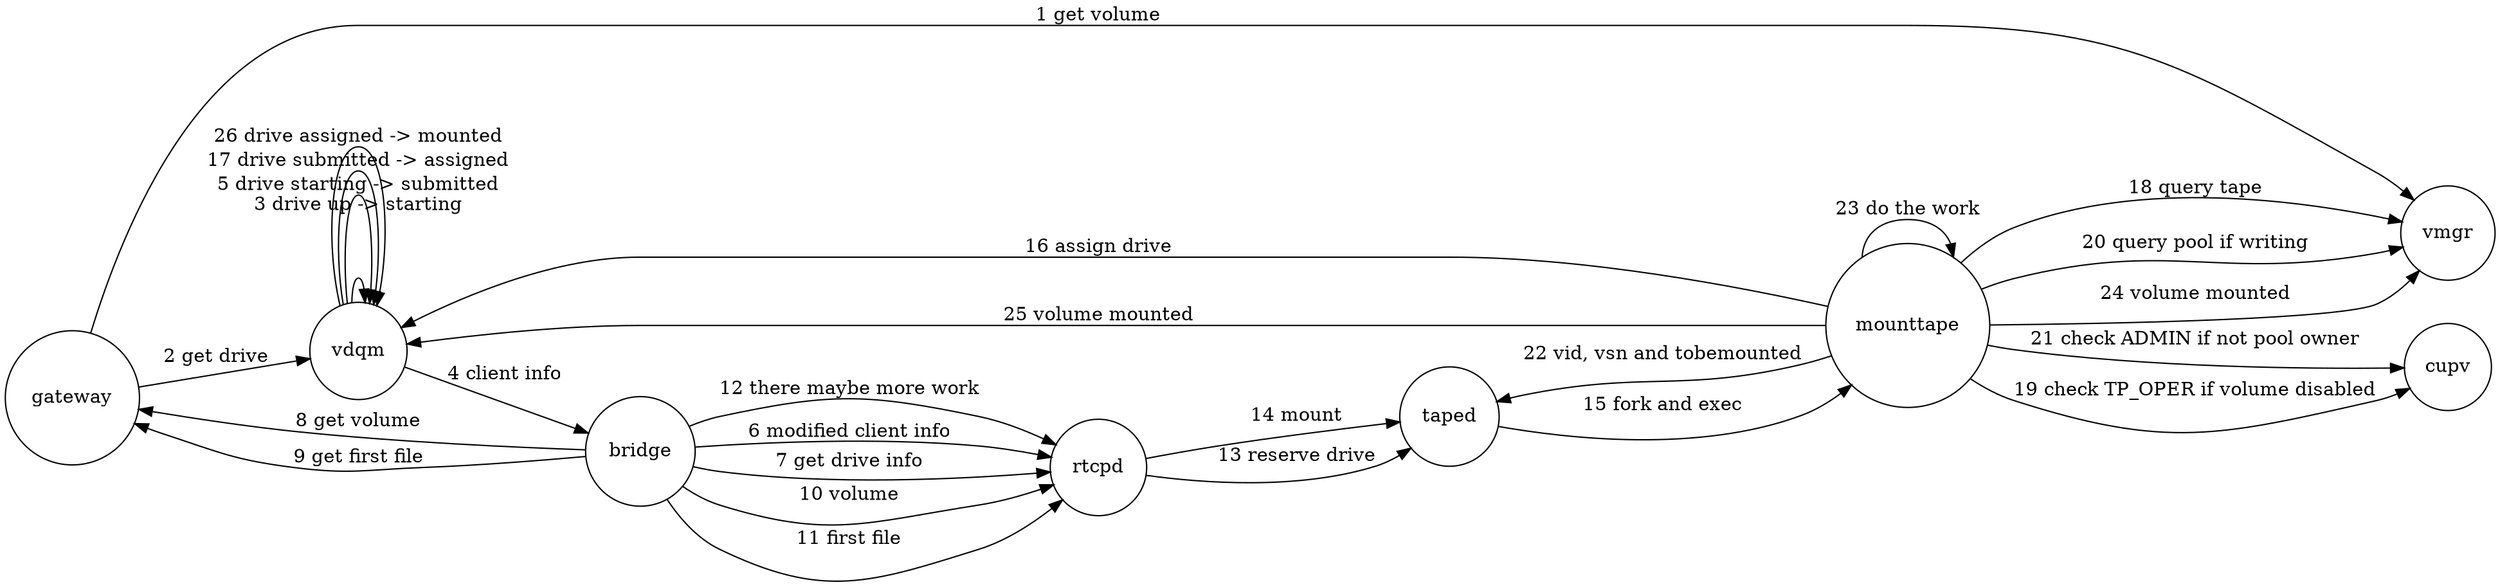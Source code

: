digraph mount_processes {
rankdir=LR;
node [shape = circle];
gateway   -> vmgr      [ label =  "1 get volume"                      ];
gateway   -> vdqm      [ label =  "2 get drive"                       ];
vdqm      -> vdqm      [ label =  "3 drive up -> starting\n\n\n "     ];
vdqm      -> bridge    [ label =  "4 client info"                     ];
vdqm      -> vdqm      [ label =  "5 drive starting -> submitted"     ];
bridge    -> rtcpd     [ label =  "6 modified client info"            ];
bridge    -> rtcpd     [ label =  "7 get drive info"                  ];
bridge    -> gateway   [ label =  "8 get volume"                      ];
bridge    -> gateway   [ label =  "9 get first file"                  ];
bridge    -> rtcpd     [ label = "10 volume"                          ];
bridge    -> rtcpd     [ label = "11 first file"                      ];
bridge    -> rtcpd     [ label = "12 there maybe more work"           ];
rtcpd     -> taped     [ label = "13 reserve drive"                   ];
rtcpd     -> taped     [ label = "14 mount"                           ];
taped     -> mounttape [ label = "15 fork and exec"                   ];
mounttape -> vdqm      [ label = "16 assign drive"                    ];
vdqm      -> vdqm      [ label = "17 drive submitted -> assigned"     ];
mounttape -> vmgr      [ label = "18 query tape"                      ];
mounttape -> cupv      [ label = "19 check TP_OPER if volume disabled"];
mounttape -> vmgr      [ label = "20 query pool if writing"           ];
mounttape -> cupv      [ label = "21 check ADMIN if not pool owner"   ];
mounttape -> taped     [ label = "22 vid, vsn and tobemounted"        ];
mounttape -> mounttape [ label = "23 do the work"                     ];
mounttape -> vmgr      [ label = "24 volume mounted"                  ];
mounttape -> vdqm      [ label = "25 volume mounted"                  ];
vdqm      -> vdqm      [ label = "26 drive assigned -> mounted"       ];
}
